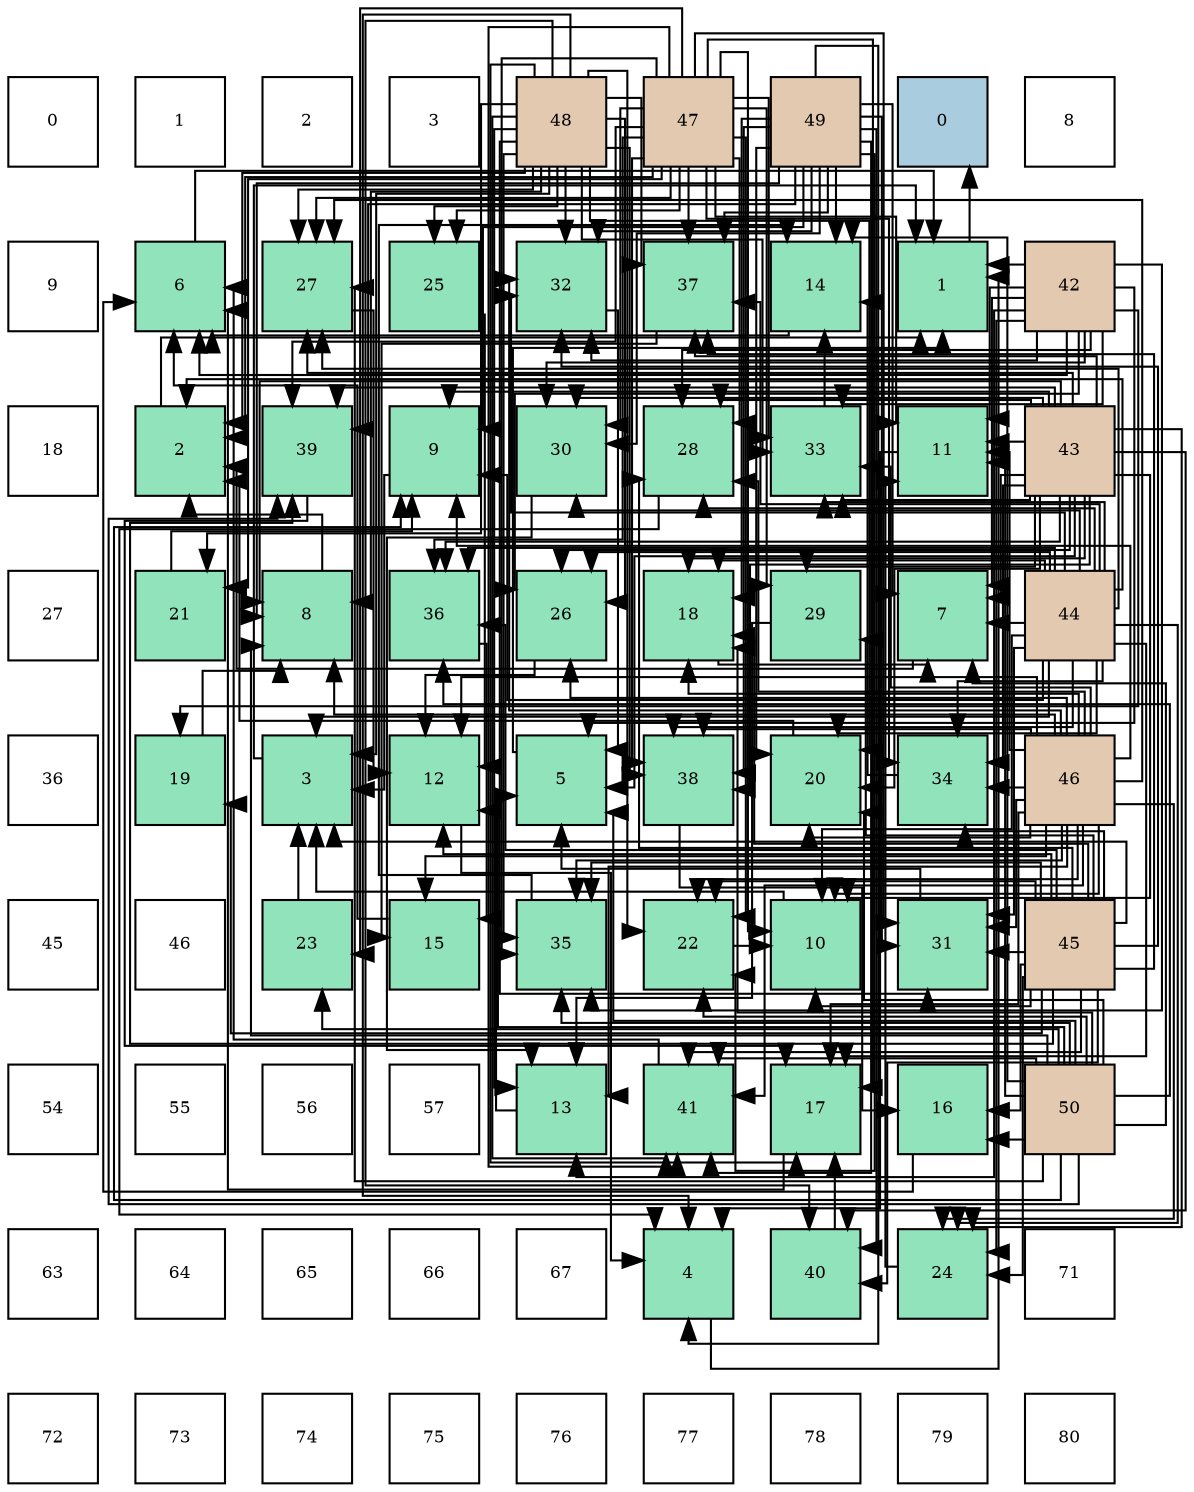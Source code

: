 digraph layout{
 rankdir=TB;
 splines=ortho;
 node [style=filled shape=square fixedsize=true width=0.6];
0[label="0", fontsize=8, fillcolor="#ffffff"];
1[label="1", fontsize=8, fillcolor="#ffffff"];
2[label="2", fontsize=8, fillcolor="#ffffff"];
3[label="3", fontsize=8, fillcolor="#ffffff"];
4[label="48", fontsize=8, fillcolor="#e3c9af"];
5[label="47", fontsize=8, fillcolor="#e3c9af"];
6[label="49", fontsize=8, fillcolor="#e3c9af"];
7[label="0", fontsize=8, fillcolor="#a9ccde"];
8[label="8", fontsize=8, fillcolor="#ffffff"];
9[label="9", fontsize=8, fillcolor="#ffffff"];
10[label="6", fontsize=8, fillcolor="#91e3bb"];
11[label="27", fontsize=8, fillcolor="#91e3bb"];
12[label="25", fontsize=8, fillcolor="#91e3bb"];
13[label="32", fontsize=8, fillcolor="#91e3bb"];
14[label="37", fontsize=8, fillcolor="#91e3bb"];
15[label="14", fontsize=8, fillcolor="#91e3bb"];
16[label="1", fontsize=8, fillcolor="#91e3bb"];
17[label="42", fontsize=8, fillcolor="#e3c9af"];
18[label="18", fontsize=8, fillcolor="#ffffff"];
19[label="2", fontsize=8, fillcolor="#91e3bb"];
20[label="39", fontsize=8, fillcolor="#91e3bb"];
21[label="9", fontsize=8, fillcolor="#91e3bb"];
22[label="30", fontsize=8, fillcolor="#91e3bb"];
23[label="28", fontsize=8, fillcolor="#91e3bb"];
24[label="33", fontsize=8, fillcolor="#91e3bb"];
25[label="11", fontsize=8, fillcolor="#91e3bb"];
26[label="43", fontsize=8, fillcolor="#e3c9af"];
27[label="27", fontsize=8, fillcolor="#ffffff"];
28[label="21", fontsize=8, fillcolor="#91e3bb"];
29[label="8", fontsize=8, fillcolor="#91e3bb"];
30[label="36", fontsize=8, fillcolor="#91e3bb"];
31[label="26", fontsize=8, fillcolor="#91e3bb"];
32[label="18", fontsize=8, fillcolor="#91e3bb"];
33[label="29", fontsize=8, fillcolor="#91e3bb"];
34[label="7", fontsize=8, fillcolor="#91e3bb"];
35[label="44", fontsize=8, fillcolor="#e3c9af"];
36[label="36", fontsize=8, fillcolor="#ffffff"];
37[label="19", fontsize=8, fillcolor="#91e3bb"];
38[label="3", fontsize=8, fillcolor="#91e3bb"];
39[label="12", fontsize=8, fillcolor="#91e3bb"];
40[label="5", fontsize=8, fillcolor="#91e3bb"];
41[label="38", fontsize=8, fillcolor="#91e3bb"];
42[label="20", fontsize=8, fillcolor="#91e3bb"];
43[label="34", fontsize=8, fillcolor="#91e3bb"];
44[label="46", fontsize=8, fillcolor="#e3c9af"];
45[label="45", fontsize=8, fillcolor="#ffffff"];
46[label="46", fontsize=8, fillcolor="#ffffff"];
47[label="23", fontsize=8, fillcolor="#91e3bb"];
48[label="15", fontsize=8, fillcolor="#91e3bb"];
49[label="35", fontsize=8, fillcolor="#91e3bb"];
50[label="22", fontsize=8, fillcolor="#91e3bb"];
51[label="10", fontsize=8, fillcolor="#91e3bb"];
52[label="31", fontsize=8, fillcolor="#91e3bb"];
53[label="45", fontsize=8, fillcolor="#e3c9af"];
54[label="54", fontsize=8, fillcolor="#ffffff"];
55[label="55", fontsize=8, fillcolor="#ffffff"];
56[label="56", fontsize=8, fillcolor="#ffffff"];
57[label="57", fontsize=8, fillcolor="#ffffff"];
58[label="13", fontsize=8, fillcolor="#91e3bb"];
59[label="41", fontsize=8, fillcolor="#91e3bb"];
60[label="17", fontsize=8, fillcolor="#91e3bb"];
61[label="16", fontsize=8, fillcolor="#91e3bb"];
62[label="50", fontsize=8, fillcolor="#e3c9af"];
63[label="63", fontsize=8, fillcolor="#ffffff"];
64[label="64", fontsize=8, fillcolor="#ffffff"];
65[label="65", fontsize=8, fillcolor="#ffffff"];
66[label="66", fontsize=8, fillcolor="#ffffff"];
67[label="67", fontsize=8, fillcolor="#ffffff"];
68[label="4", fontsize=8, fillcolor="#91e3bb"];
69[label="40", fontsize=8, fillcolor="#91e3bb"];
70[label="24", fontsize=8, fillcolor="#91e3bb"];
71[label="71", fontsize=8, fillcolor="#ffffff"];
72[label="72", fontsize=8, fillcolor="#ffffff"];
73[label="73", fontsize=8, fillcolor="#ffffff"];
74[label="74", fontsize=8, fillcolor="#ffffff"];
75[label="75", fontsize=8, fillcolor="#ffffff"];
76[label="76", fontsize=8, fillcolor="#ffffff"];
77[label="77", fontsize=8, fillcolor="#ffffff"];
78[label="78", fontsize=8, fillcolor="#ffffff"];
79[label="79", fontsize=8, fillcolor="#ffffff"];
80[label="80", fontsize=8, fillcolor="#ffffff"];
edge [constraint=false, style=vis];16 -> 7;
19 -> 16;
38 -> 16;
68 -> 16;
40 -> 16;
10 -> 16;
34 -> 19;
29 -> 19;
21 -> 38;
51 -> 38;
25 -> 68;
39 -> 68;
58 -> 40;
15 -> 10;
48 -> 10;
61 -> 10;
60 -> 10;
32 -> 34;
37 -> 29;
42 -> 19;
28 -> 21;
50 -> 51;
47 -> 38;
70 -> 25;
12 -> 39;
31 -> 39;
11 -> 39;
23 -> 68;
33 -> 58;
22 -> 58;
52 -> 40;
13 -> 40;
24 -> 15;
43 -> 15;
49 -> 15;
30 -> 48;
14 -> 48;
41 -> 61;
20 -> 60;
69 -> 60;
59 -> 10;
17 -> 16;
17 -> 40;
17 -> 10;
17 -> 34;
17 -> 25;
17 -> 58;
17 -> 37;
17 -> 70;
17 -> 31;
17 -> 23;
17 -> 22;
17 -> 13;
17 -> 24;
17 -> 49;
26 -> 40;
26 -> 34;
26 -> 29;
26 -> 21;
26 -> 51;
26 -> 25;
26 -> 32;
26 -> 42;
26 -> 70;
26 -> 31;
26 -> 11;
26 -> 23;
26 -> 33;
26 -> 22;
26 -> 24;
26 -> 43;
26 -> 30;
26 -> 14;
26 -> 41;
26 -> 20;
26 -> 69;
35 -> 19;
35 -> 38;
35 -> 34;
35 -> 21;
35 -> 51;
35 -> 60;
35 -> 32;
35 -> 42;
35 -> 70;
35 -> 31;
35 -> 11;
35 -> 23;
35 -> 22;
35 -> 52;
35 -> 13;
35 -> 24;
35 -> 43;
35 -> 30;
35 -> 14;
35 -> 41;
53 -> 38;
53 -> 51;
53 -> 39;
53 -> 61;
53 -> 32;
53 -> 37;
53 -> 50;
53 -> 70;
53 -> 23;
53 -> 33;
53 -> 52;
53 -> 13;
53 -> 43;
53 -> 49;
53 -> 30;
53 -> 14;
53 -> 20;
53 -> 69;
53 -> 59;
44 -> 29;
44 -> 21;
44 -> 51;
44 -> 25;
44 -> 39;
44 -> 58;
44 -> 48;
44 -> 60;
44 -> 32;
44 -> 42;
44 -> 50;
44 -> 70;
44 -> 31;
44 -> 11;
44 -> 23;
44 -> 52;
44 -> 13;
44 -> 24;
44 -> 43;
44 -> 49;
44 -> 41;
44 -> 59;
5 -> 19;
5 -> 51;
5 -> 25;
5 -> 60;
5 -> 28;
5 -> 50;
5 -> 47;
5 -> 12;
5 -> 11;
5 -> 23;
5 -> 33;
5 -> 22;
5 -> 52;
5 -> 24;
5 -> 43;
5 -> 49;
5 -> 30;
5 -> 14;
5 -> 41;
5 -> 20;
5 -> 59;
4 -> 19;
4 -> 38;
4 -> 68;
4 -> 29;
4 -> 58;
4 -> 60;
4 -> 42;
4 -> 28;
4 -> 50;
4 -> 12;
4 -> 31;
4 -> 11;
4 -> 52;
4 -> 13;
4 -> 24;
4 -> 49;
4 -> 14;
4 -> 41;
4 -> 69;
4 -> 59;
6 -> 68;
6 -> 34;
6 -> 29;
6 -> 21;
6 -> 15;
6 -> 32;
6 -> 42;
6 -> 50;
6 -> 22;
6 -> 52;
6 -> 13;
6 -> 14;
6 -> 41;
6 -> 20;
6 -> 69;
6 -> 59;
62 -> 40;
62 -> 34;
62 -> 29;
62 -> 21;
62 -> 25;
62 -> 39;
62 -> 15;
62 -> 61;
62 -> 32;
62 -> 42;
62 -> 50;
62 -> 47;
62 -> 11;
62 -> 49;
62 -> 30;
62 -> 20;
62 -> 59;
edge [constraint=true, style=invis];
0 -> 9 -> 18 -> 27 -> 36 -> 45 -> 54 -> 63 -> 72;
1 -> 10 -> 19 -> 28 -> 37 -> 46 -> 55 -> 64 -> 73;
2 -> 11 -> 20 -> 29 -> 38 -> 47 -> 56 -> 65 -> 74;
3 -> 12 -> 21 -> 30 -> 39 -> 48 -> 57 -> 66 -> 75;
4 -> 13 -> 22 -> 31 -> 40 -> 49 -> 58 -> 67 -> 76;
5 -> 14 -> 23 -> 32 -> 41 -> 50 -> 59 -> 68 -> 77;
6 -> 15 -> 24 -> 33 -> 42 -> 51 -> 60 -> 69 -> 78;
7 -> 16 -> 25 -> 34 -> 43 -> 52 -> 61 -> 70 -> 79;
8 -> 17 -> 26 -> 35 -> 44 -> 53 -> 62 -> 71 -> 80;
rank = same {0 -> 1 -> 2 -> 3 -> 4 -> 5 -> 6 -> 7 -> 8};
rank = same {9 -> 10 -> 11 -> 12 -> 13 -> 14 -> 15 -> 16 -> 17};
rank = same {18 -> 19 -> 20 -> 21 -> 22 -> 23 -> 24 -> 25 -> 26};
rank = same {27 -> 28 -> 29 -> 30 -> 31 -> 32 -> 33 -> 34 -> 35};
rank = same {36 -> 37 -> 38 -> 39 -> 40 -> 41 -> 42 -> 43 -> 44};
rank = same {45 -> 46 -> 47 -> 48 -> 49 -> 50 -> 51 -> 52 -> 53};
rank = same {54 -> 55 -> 56 -> 57 -> 58 -> 59 -> 60 -> 61 -> 62};
rank = same {63 -> 64 -> 65 -> 66 -> 67 -> 68 -> 69 -> 70 -> 71};
rank = same {72 -> 73 -> 74 -> 75 -> 76 -> 77 -> 78 -> 79 -> 80};
}
